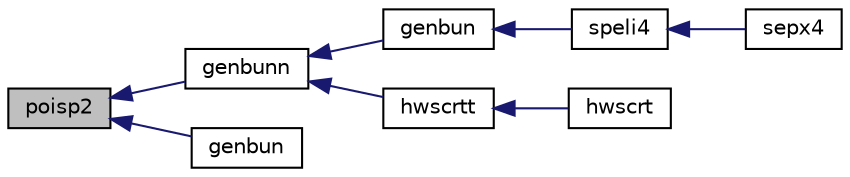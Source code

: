 digraph "poisp2"
{
  edge [fontname="Helvetica",fontsize="10",labelfontname="Helvetica",labelfontsize="10"];
  node [fontname="Helvetica",fontsize="10",shape=record];
  rankdir="LR";
  Node1 [label="poisp2",height=0.2,width=0.4,color="black", fillcolor="grey75", style="filled", fontcolor="black"];
  Node1 -> Node2 [dir="back",color="midnightblue",fontsize="10",style="solid",fontname="Helvetica"];
  Node2 [label="genbunn",height=0.2,width=0.4,color="black", fillcolor="white", style="filled",URL="$genbun_8f.html#a84efdaa64a5ea5a70e43a16b743279e9"];
  Node2 -> Node3 [dir="back",color="midnightblue",fontsize="10",style="solid",fontname="Helvetica"];
  Node3 [label="genbun",height=0.2,width=0.4,color="black", fillcolor="white", style="filled",URL="$genbun_8f.html#a3d194cbf4bd93aac8206ca4df3068ee9"];
  Node3 -> Node4 [dir="back",color="midnightblue",fontsize="10",style="solid",fontname="Helvetica"];
  Node4 [label="speli4",height=0.2,width=0.4,color="black", fillcolor="white", style="filled",URL="$poisson_8f.html#a5dc2044995a8b7eba5b7d6e919f893e1"];
  Node4 -> Node5 [dir="back",color="midnightblue",fontsize="10",style="solid",fontname="Helvetica"];
  Node5 [label="sepx4",height=0.2,width=0.4,color="black", fillcolor="white", style="filled",URL="$poisson_8f.html#a3bae4b2dbb12aa9ef1982c25a75b4dad"];
  Node2 -> Node6 [dir="back",color="midnightblue",fontsize="10",style="solid",fontname="Helvetica"];
  Node6 [label="hwscrtt",height=0.2,width=0.4,color="black", fillcolor="white", style="filled",URL="$hwscrt_8f.html#a4326581b64dbb81606edbc02efaef54f"];
  Node6 -> Node7 [dir="back",color="midnightblue",fontsize="10",style="solid",fontname="Helvetica"];
  Node7 [label="hwscrt",height=0.2,width=0.4,color="black", fillcolor="white", style="filled",URL="$hwscrt_8f.html#a56abb5c96afe821e6901842afb8ca482"];
  Node1 -> Node8 [dir="back",color="midnightblue",fontsize="10",style="solid",fontname="Helvetica"];
  Node8 [label="genbun",height=0.2,width=0.4,color="black", fillcolor="white", style="filled",URL="$poisson_8f.html#ad1505c36f22eafeef816abf4e9e81554"];
}
